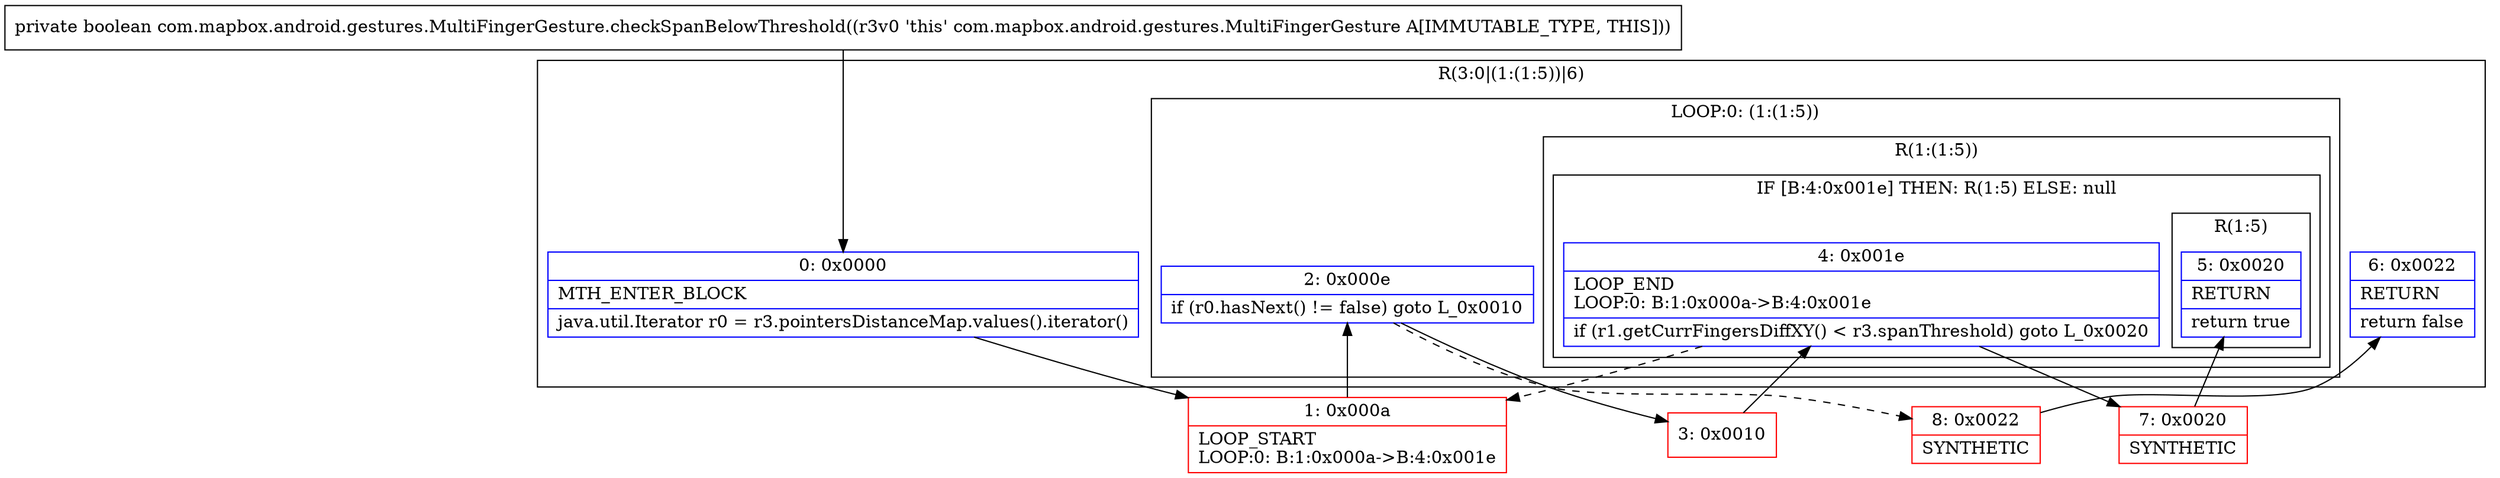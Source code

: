 digraph "CFG forcom.mapbox.android.gestures.MultiFingerGesture.checkSpanBelowThreshold()Z" {
subgraph cluster_Region_2113169261 {
label = "R(3:0|(1:(1:5))|6)";
node [shape=record,color=blue];
Node_0 [shape=record,label="{0\:\ 0x0000|MTH_ENTER_BLOCK\l|java.util.Iterator r0 = r3.pointersDistanceMap.values().iterator()\l}"];
subgraph cluster_LoopRegion_942708174 {
label = "LOOP:0: (1:(1:5))";
node [shape=record,color=blue];
Node_2 [shape=record,label="{2\:\ 0x000e|if (r0.hasNext() != false) goto L_0x0010\l}"];
subgraph cluster_Region_460429234 {
label = "R(1:(1:5))";
node [shape=record,color=blue];
subgraph cluster_IfRegion_95715719 {
label = "IF [B:4:0x001e] THEN: R(1:5) ELSE: null";
node [shape=record,color=blue];
Node_4 [shape=record,label="{4\:\ 0x001e|LOOP_END\lLOOP:0: B:1:0x000a\-\>B:4:0x001e\l|if (r1.getCurrFingersDiffXY() \< r3.spanThreshold) goto L_0x0020\l}"];
subgraph cluster_Region_1537560915 {
label = "R(1:5)";
node [shape=record,color=blue];
Node_5 [shape=record,label="{5\:\ 0x0020|RETURN\l|return true\l}"];
}
}
}
}
Node_6 [shape=record,label="{6\:\ 0x0022|RETURN\l|return false\l}"];
}
Node_1 [shape=record,color=red,label="{1\:\ 0x000a|LOOP_START\lLOOP:0: B:1:0x000a\-\>B:4:0x001e\l}"];
Node_3 [shape=record,color=red,label="{3\:\ 0x0010}"];
Node_7 [shape=record,color=red,label="{7\:\ 0x0020|SYNTHETIC\l}"];
Node_8 [shape=record,color=red,label="{8\:\ 0x0022|SYNTHETIC\l}"];
MethodNode[shape=record,label="{private boolean com.mapbox.android.gestures.MultiFingerGesture.checkSpanBelowThreshold((r3v0 'this' com.mapbox.android.gestures.MultiFingerGesture A[IMMUTABLE_TYPE, THIS])) }"];
MethodNode -> Node_0;
Node_0 -> Node_1;
Node_2 -> Node_3;
Node_2 -> Node_8[style=dashed];
Node_4 -> Node_1[style=dashed];
Node_4 -> Node_7;
Node_1 -> Node_2;
Node_3 -> Node_4;
Node_7 -> Node_5;
Node_8 -> Node_6;
}

